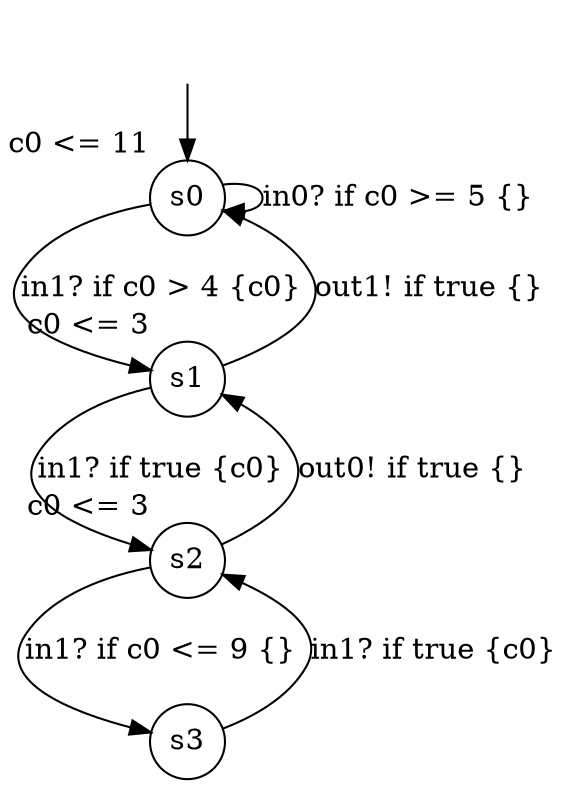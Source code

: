 digraph g {
__start0 [label="" shape="none"];
s0 [shape="circle" margin=0 label="s0", xlabel="c0 <= 11"];
s1 [shape="circle" margin=0 label="s1", xlabel="c0 <= 3"];
s2 [shape="circle" margin=0 label="s2", xlabel="c0 <= 3"];
s3 [shape="circle" margin=0 label="s3"];
s0 -> s1 [label="in1? if c0 > 4 {c0} "];
s0 -> s0 [label="in0? if c0 >= 5 {} "];
s1 -> s0 [label="out1! if true {} "];
s1 -> s2 [label="in1? if true {c0} "];
s2 -> s1 [label="out0! if true {} "];
s2 -> s3 [label="in1? if c0 <= 9 {} "];
s3 -> s2 [label="in1? if true {c0} "];
__start0 -> s0;
}
